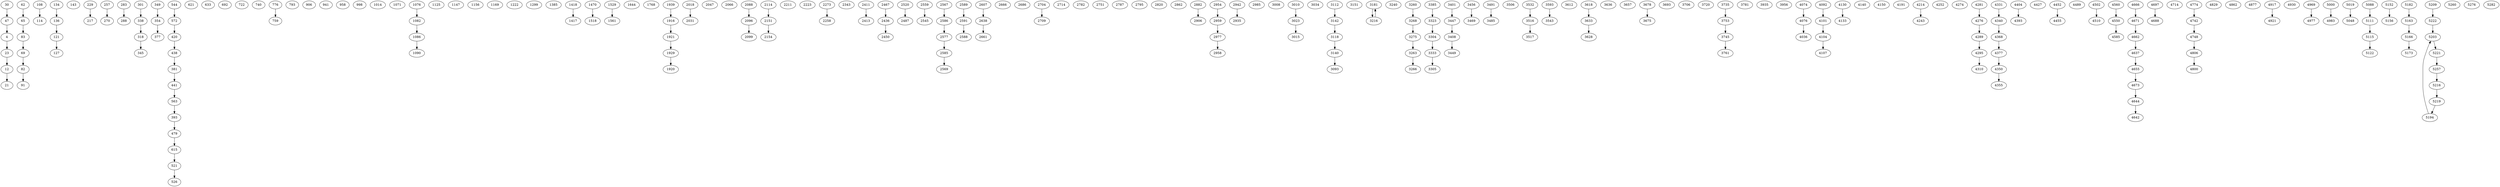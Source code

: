 strict digraph  {
30;
47 [contraction="{1: {}}"];
4 [contraction="{6: {'contraction': {18: {}}}}"];
23 [contraction="{24: {}}"];
12 [contraction="{16: {'contraction': {17: {'contraction': {13: {'contraction': {14: {'contraction': {15: {}}}}}}}}}}"];
21;
62;
65;
83;
69;
82;
91;
108;
114;
134;
136;
121;
127;
143 [contraction="{152: {'contraction': {149: {}}}}"];
229;
217;
257;
270;
283 [contraction="{281: {'contraction': {282: {}}}}"];
288;
301 [contraction="{299: {}}"];
338;
318 [contraction="{316: {'contraction': {317: {}}}}"];
345;
349 [contraction="{358: {}}"];
354 [contraction="{357: {}}"];
377;
544;
572 [contraction="{591: {}}"];
420;
438 [contraction="{534: {}}"];
381;
441;
563 [contraction="{594: {}}"];
393 [contraction="{403: {}}"];
479 [contraction="{574: {'contraction': {583: {'contraction': {593: {'contraction': {600: {'contraction': {450: {'contraction': {582: {'contraction': {599: {}}}}}}}}}}}}}}"];
615 [contraction="{455: {'contraction': {408: {}}}}"];
521;
526 [contraction="{525: {}}"];
621;
633 [contraction="{634: {'contraction': {632: {}}}}"];
692 [contraction="{701: {'contraction': {673: {'contraction': {678: {}}}}}}"];
722 [contraction="{713: {'contraction': {707: {}}}}"];
740;
776 [contraction="{748: {}}"];
759 [contraction="{754: {}}"];
793;
906 [contraction="{917: {'contraction': {916: {'contraction': {900: {'contraction': {904: {'contraction': {857: {'contraction': {903: {'contraction': {850: {'contraction': {859: {'contraction': {864: {'contraction': {869: {'contraction': {876: {'contraction': {878: {'contraction': {888: {'contraction': {889: {'contraction': {887: {}}}}}}}}}}}}}}}}}}}}}}}}}}}}}}"];
941 [contraction="{935: {'contraction': {936: {'contraction': {944: {}}}}}}"];
958 [contraction="{978: {'contraction': {984: {}}}}"];
998 [contraction="{1007: {'contraction': {1008: {}}}}"];
1014;
1071 [contraction="{1069: {'contraction': {1070: {}}}}"];
1076 [contraction="{1101: {}}"];
1082;
1086;
1090;
1125 [contraction="{1127: {}}"];
1147;
1156;
1169;
1222;
1299;
1385;
1418;
1417;
1470 [contraction="{1482: {'contraction': {1483: {'contraction': {1484: {'contraction': {1481: {'contraction': {1480: {}}}}}}}}}}"];
1518 [contraction="{1517: {}}"];
1529;
1561;
1644 [contraction="{1645: {}}"];
1768 [contraction="{1769: {}}"];
1939;
1916 [contraction="{1967: {'contraction': {1986: {}}}}"];
1921;
1929;
1920 [contraction="{1958: {'contraction': {1989: {'contraction': {1969: {'contraction': {1978: {'contraction': {1988: {'contraction': {1995: {'contraction': {1977: {'contraction': {1994: {}}}}}}}}}}}}}}}}"];
2018 [contraction="{2017: {'contraction': {2037: {'contraction': {2040: {}}}}}}"];
2031;
2047;
2066;
2088 [contraction="{2087: {}}"];
2096;
2099;
2114 [contraction="{2131: {}}"];
2151 [contraction="{2149: {'contraction': {2150: {}}}}"];
2154 [contraction="{2153: {'contraction': {2155: {'contraction': {2156: {}}}}}}"];
2211;
2223;
2273 [contraction="{2288: {'contraction': {2253: {}}}}"];
2258;
2343 [contraction="{2375: {'contraction': {2374: {}}}}"];
2411;
2413;
2467;
2436;
2450;
2520 [contraction="{2490: {}}"];
2487 [contraction="{2523: {}}"];
2559;
2545 [contraction="{2546: {'contraction': {2547: {}}}}"];
2567;
2586;
2577;
2585;
2569 [contraction="{2572: {}}"];
2589;
2591;
2588;
2638;
2607;
2661 [contraction="{2624: {}}"];
2666;
2686 [contraction="{2685: {}}"];
2704;
2709;
2714 [contraction="{2717: {}}"];
2782 [contraction="{2783: {'contraction': {2780: {'contraction': {2781: {}}}}}}"];
2751 [contraction="{2754: {'contraction': {2755: {}}}}"];
2787 [contraction="{2789: {'contraction': {2786: {'contraction': {2790: {}}}}}}"];
2795;
2820;
2862;
2882 [contraction="{2883: {}}"];
2906;
2959 [contraction="{2960: {'contraction': {2957: {}}}}"];
2935;
2942;
2954;
2977;
2958;
2985 [contraction="{2995: {'contraction': {3001: {'contraction': {2990: {}}}}}}"];
3008 [contraction="{3007: {}}"];
3010;
3023;
3015;
3034 [contraction="{3045: {'contraction': {3058: {'contraction': {3059: {'contraction': {3060: {'contraction': {3065: {'contraction': {3035: {'contraction': {3040: {'contraction': {3057: {'contraction': {3033: {'contraction': {3032: {}}}}}}}}}}}}}}}}}}}}"];
3112 [contraction="{3123: {}}"];
3142 [contraction="{3104: {}}"];
3118;
3140 [contraction="{3141: {}}"];
3093 [contraction="{3115: {'contraction': {3117: {'contraction': {3120: {'contraction': {3116: {}}}}}}}}"];
3151 [contraction="{3152: {}}"];
3181 [contraction="{3182: {'contraction': {3200: {}}}}"];
3216 [contraction="{3206: {}}"];
3240 [contraction="{3239: {}}"];
3260 [contraction="{3262: {'contraction': {3264: {}}}}"];
3268;
3275;
3263;
3266;
3385;
3323;
3304;
3333;
3305 [contraction="{3306: {}}"];
3447;
3401;
3408;
3449 [contraction="{3399: {'contraction': {3398: {}}}}"];
3456 [contraction="{3477: {'contraction': {3480: {'contraction': {3481: {'contraction': {3482: {}}}}}}}}"];
3469;
3491;
3485;
3506 [contraction="{3507: {'contraction': {3503: {'contraction': {3501: {'contraction': {3500: {}}}}}}}}"];
3532 [contraction="{3533: {}}"];
3516;
3517;
3593;
3543 [contraction="{3548: {}}"];
3612;
3618;
3633;
3628;
3636;
3657 [contraction="{3672: {}}"];
3678;
3675;
3693 [contraction="{3698: {}}"];
3706 [contraction="{3714: {'contraction': {3703: {'contraction': {3704: {}}}}}}"];
3720;
3735 [contraction="{3740: {'contraction': {3748: {}}}}"];
3753;
3745 [contraction="{3746: {}}"];
3761;
3781;
3935 [contraction="{3938: {'contraction': {3912: {'contraction': {3941: {'contraction': {3951: {'contraction': {3883: {'contraction': {3894: {'contraction': {3897: {'contraction': {3915: {'contraction': {3943: {'contraction': {3891: {'contraction': {3907: {'contraction': {3799: {'contraction': {3802: {}}}}}}}}}}}}}}}}}}}}}}}}}}"];
3956 [contraction="{3959: {'contraction': {3981: {'contraction': {3984: {'contraction': {3987: {'contraction': {3989: {'contraction': {3997: {}}}}}}}}}}}}"];
4074 [contraction="{4054: {'contraction': {4071: {'contraction': {4072: {}}}}}}"];
4076 [contraction="{4084: {'contraction': {4002: {'contraction': {4005: {'contraction': {4013: {'contraction': {4030: {'contraction': {4033: {'contraction': {4068: {'contraction': {4018: {'contraction': {4025: {}}}}}}}}}}}}}}}}}}"];
4036 [contraction="{4046: {'contraction': {4038: {}}}}"];
4092 [contraction="{4096: {}}"];
4101;
4104;
4107 [contraction="{4109: {'contraction': {4117: {}}}}"];
4130;
4133 [contraction="{4135: {}}"];
4140 [contraction="{4145: {}}"];
4150 [contraction="{4158: {'contraction': {4170: {'contraction': {4173: {}}}}}}"];
4191 [contraction="{4185: {'contraction': {4188: {'contraction': {4201: {}}}}}}"];
4214 [contraction="{4213: {'contraction': {4215: {'contraction': {4246: {'contraction': {4247: {'contraction': {4209: {'contraction': {4212: {'contraction': {4227: {'contraction': {4237: {'contraction': {4229: {}}}}}}}}}}}}}}}}}}"];
4243 [contraction="{4240: {'contraction': {4241: {'contraction': {4242: {}}}}}}"];
4252 [contraction="{4262: {'contraction': {4257: {}}}}"];
4274 [contraction="{4273: {}}"];
4281 [contraction="{4292: {}}"];
4276;
4289 [contraction="{4293: {}}"];
4295;
4310;
4331 [contraction="{4333: {'contraction': {4334: {'contraction': {4336: {'contraction': {4335: {}}}}}}}}"];
4340;
4368;
4377 [contraction="{4351: {}}"];
4350;
4355;
4404;
4393;
4427 [contraction="{4430: {}}"];
4452 [contraction="{4460: {'contraction': {4479: {}}}}"];
4455;
4489;
4502;
4510;
4560;
4550;
4585;
4666 [contraction="{4667: {}}"];
4671 [contraction="{4660: {}}"];
4662 [contraction="{4664: {'contraction': {4665: {}}}}"];
4637;
4655 [contraction="{4663: {}}"];
4673;
4644;
4642;
4697;
4688;
4714;
4774;
4742;
4748 [contraction="{4776: {'contraction': {4737: {'contraction': {4780: {'contraction': {4759: {}}}}}}}}"];
4806;
4800;
4829;
4862;
4877;
4917;
4921;
4930;
4969;
4977 [contraction="{4944: {}}"];
5000 [contraction="{4984: {}}"];
4983 [contraction="{4994: {'contraction': {4993: {}}}}"];
5019;
5048;
5088;
5111;
5115;
5122 [contraction="{5121: {}}"];
5152;
5156 [contraction="{5155: {}}"];
5182;
5163;
5166;
5173;
5209;
5222 [contraction="{5236: {'contraction': {5250: {}}}}"];
5221;
5257 [contraction="{5192: {}}"];
5216;
5219;
5194;
5203 [contraction="{5207: {}}"];
5260 [contraction="{5264: {}}"];
5276;
5282;
30 -> 47  [action=""];
47 -> 4  [action=""];
4 -> 23  [action=""];
23 -> 12  [action=""];
12 -> 21  [action=""];
62 -> 65  [action=""];
65 -> 83  [action=""];
83 -> 69  [action=""];
69 -> 82  [action=""];
82 -> 91  [action=""];
108 -> 114  [action=""];
134 -> 136  [action=""];
136 -> 121  [action=""];
121 -> 127  [action=""];
229 -> 217  [action=""];
257 -> 270  [action=""];
283 -> 288  [action=""];
301 -> 338  [action=""];
338 -> 318  [action=""];
318 -> 345  [action=""];
349 -> 354  [action=""];
354 -> 377  [action=""];
544 -> 572  [action=""];
572 -> 420  [action=""];
420 -> 438  [action=""];
438 -> 381  [action=""];
381 -> 441  [action=""];
441 -> 563  [action=""];
563 -> 393  [action=""];
393 -> 479  [action=""];
479 -> 615  [action=""];
615 -> 521  [action=""];
521 -> 526  [action=""];
776 -> 759  [action=""];
1076 -> 1082  [action=""];
1082 -> 1086  [action=""];
1086 -> 1090  [action=""];
1418 -> 1417  [action=""];
1470 -> 1518  [action=""];
1529 -> 1561  [action=""];
1939 -> 1916  [action=""];
1916 -> 1921  [action=""];
1921 -> 1929  [action=""];
1929 -> 1920  [action=""];
2018 -> 2031  [action=""];
2088 -> 2096  [action=""];
2096 -> 2099  [action=""];
2114 -> 2151  [action=""];
2151 -> 2154  [action=""];
2273 -> 2258  [action=""];
2411 -> 2413  [action=""];
2467 -> 2436  [action=""];
2436 -> 2450  [action=""];
2520 -> 2487  [action=""];
2559 -> 2545  [action=""];
2567 -> 2586  [action=""];
2586 -> 2577  [action=""];
2577 -> 2585  [action=""];
2585 -> 2569  [action=""];
2589 -> 2591  [action=""];
2591 -> 2588  [action=""];
2638 -> 2661  [action=""];
2607 -> 2638  [action=""];
2704 -> 2709  [action=""];
2882 -> 2906  [action=""];
2959 -> 2977  [action=""];
2942 -> 2935  [action=""];
2954 -> 2959  [action=""];
2977 -> 2958  [action=""];
3010 -> 3023  [action=""];
3023 -> 3015  [action=""];
3112 -> 3142  [action=""];
3142 -> 3118  [action=""];
3118 -> 3140  [action=""];
3140 -> 3093  [action=""];
3181 -> 3216  [action=""];
3216 -> 3181  [action=""];
3260 -> 3268  [action=""];
3268 -> 3275  [action=""];
3275 -> 3263  [action=""];
3263 -> 3266  [action=""];
3385 -> 3323  [action=""];
3323 -> 3304  [action=""];
3304 -> 3333  [action=""];
3333 -> 3305  [action=""];
3447 -> 3408  [action=""];
3401 -> 3447  [action=""];
3408 -> 3449  [action=""];
3456 -> 3469  [action=""];
3491 -> 3485  [action=""];
3532 -> 3516  [action=""];
3516 -> 3517  [action=""];
3593 -> 3543  [action=""];
3618 -> 3633  [action=""];
3633 -> 3628  [action=""];
3678 -> 3675  [action=""];
3735 -> 3753  [action=""];
3753 -> 3745  [action=""];
3745 -> 3761  [action=""];
4074 -> 4076  [action=""];
4076 -> 4036  [action=""];
4092 -> 4101  [action=""];
4101 -> 4104  [action=""];
4104 -> 4107  [action=""];
4130 -> 4133  [action=""];
4214 -> 4243  [action=""];
4281 -> 4276  [action=""];
4276 -> 4289  [action=""];
4289 -> 4295  [action=""];
4295 -> 4310  [action=""];
4331 -> 4340  [action=""];
4340 -> 4368  [action=""];
4368 -> 4377  [action=""];
4377 -> 4350  [action=""];
4350 -> 4355  [action=""];
4404 -> 4393  [action=""];
4452 -> 4455  [action=""];
4502 -> 4510  [action=""];
4560 -> 4550  [action=""];
4550 -> 4585  [action=""];
4666 -> 4671  [action=""];
4671 -> 4662  [action=""];
4662 -> 4637  [action=""];
4637 -> 4655  [action=""];
4655 -> 4673  [action=""];
4673 -> 4644  [action=""];
4644 -> 4642  [action=""];
4697 -> 4688  [action=""];
4774 -> 4742  [action=""];
4742 -> 4748  [action=""];
4748 -> 4806  [action=""];
4806 -> 4800  [action=""];
4917 -> 4921  [action=""];
4969 -> 4977  [action=""];
5000 -> 4983  [action=""];
5019 -> 5048  [action=""];
5088 -> 5111  [action=""];
5111 -> 5115  [action=""];
5115 -> 5122  [action=""];
5152 -> 5156  [action=""];
5182 -> 5163  [action=""];
5163 -> 5166  [action=""];
5166 -> 5173  [action=""];
5209 -> 5222  [action=""];
5222 -> 5203  [action=""];
5221 -> 5257  [action=""];
5257 -> 5216  [action=""];
5216 -> 5219  [action=""];
5219 -> 5194  [action=""];
5194 -> 5203  [action=""];
5203 -> 5221  [action=""];
}
